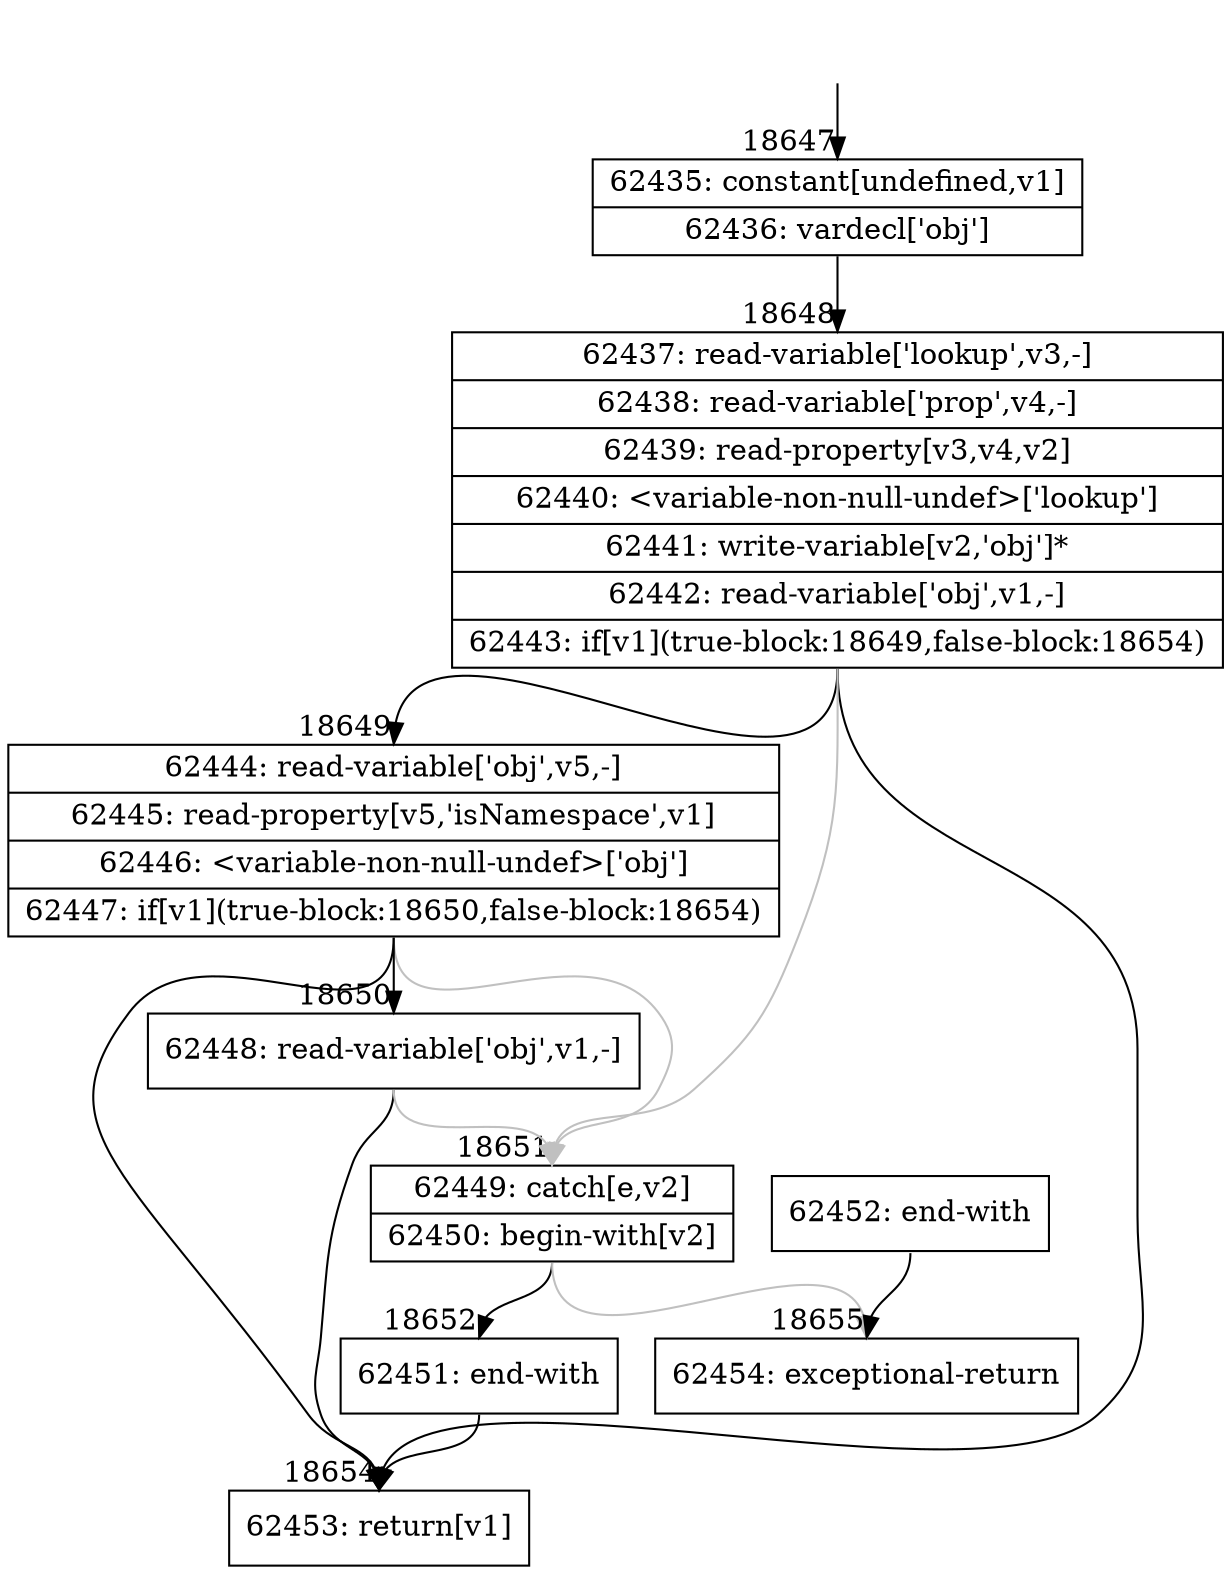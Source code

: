 digraph {
rankdir="TD"
BB_entry1606[shape=none,label=""];
BB_entry1606 -> BB18647 [tailport=s, headport=n, headlabel="    18647"]
BB18647 [shape=record label="{62435: constant[undefined,v1]|62436: vardecl['obj']}" ] 
BB18647 -> BB18648 [tailport=s, headport=n, headlabel="      18648"]
BB18648 [shape=record label="{62437: read-variable['lookup',v3,-]|62438: read-variable['prop',v4,-]|62439: read-property[v3,v4,v2]|62440: \<variable-non-null-undef\>['lookup']|62441: write-variable[v2,'obj']*|62442: read-variable['obj',v1,-]|62443: if[v1](true-block:18649,false-block:18654)}" ] 
BB18648 -> BB18654 [tailport=s, headport=n, headlabel="      18654"]
BB18648 -> BB18649 [tailport=s, headport=n, headlabel="      18649"]
BB18648 -> BB18651 [tailport=s, headport=n, color=gray, headlabel="      18651"]
BB18649 [shape=record label="{62444: read-variable['obj',v5,-]|62445: read-property[v5,'isNamespace',v1]|62446: \<variable-non-null-undef\>['obj']|62447: if[v1](true-block:18650,false-block:18654)}" ] 
BB18649 -> BB18654 [tailport=s, headport=n]
BB18649 -> BB18650 [tailport=s, headport=n, headlabel="      18650"]
BB18649 -> BB18651 [tailport=s, headport=n, color=gray]
BB18650 [shape=record label="{62448: read-variable['obj',v1,-]}" ] 
BB18650 -> BB18654 [tailport=s, headport=n]
BB18650 -> BB18651 [tailport=s, headport=n, color=gray]
BB18651 [shape=record label="{62449: catch[e,v2]|62450: begin-with[v2]}" ] 
BB18651 -> BB18652 [tailport=s, headport=n, headlabel="      18652"]
BB18651 -> BB18655 [tailport=s, headport=n, color=gray, headlabel="      18655"]
BB18652 [shape=record label="{62451: end-with}" ] 
BB18652 -> BB18654 [tailport=s, headport=n]
BB18653 [shape=record label="{62452: end-with}" ] 
BB18653 -> BB18655 [tailport=s, headport=n]
BB18654 [shape=record label="{62453: return[v1]}" ] 
BB18655 [shape=record label="{62454: exceptional-return}" ] 
//#$~ 34920
}
